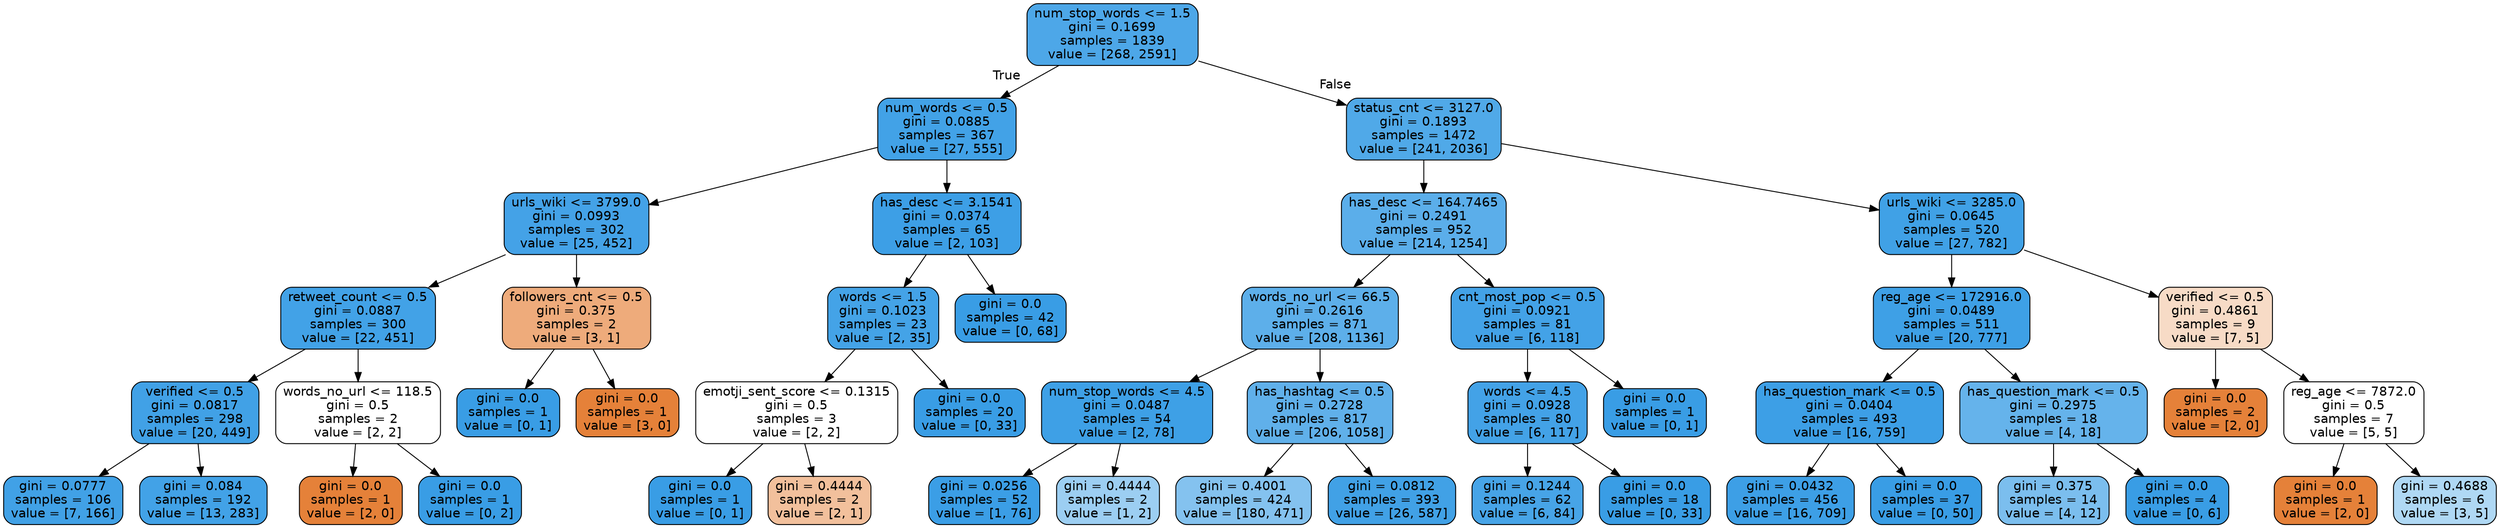 digraph Tree {
node [shape=box, style="filled, rounded", color="black", fontname=helvetica] ;
edge [fontname=helvetica] ;
0 [label="num_stop_words <= 1.5\ngini = 0.1699\nsamples = 1839\nvalue = [268, 2591]", fillcolor="#399de5e5"] ;
1 [label="num_words <= 0.5\ngini = 0.0885\nsamples = 367\nvalue = [27, 555]", fillcolor="#399de5f3"] ;
0 -> 1 [labeldistance=2.5, labelangle=45, headlabel="True"] ;
2 [label="urls_wiki <= 3799.0\ngini = 0.0993\nsamples = 302\nvalue = [25, 452]", fillcolor="#399de5f1"] ;
1 -> 2 ;
3 [label="retweet_count <= 0.5\ngini = 0.0887\nsamples = 300\nvalue = [22, 451]", fillcolor="#399de5f3"] ;
2 -> 3 ;
4 [label="verified <= 0.5\ngini = 0.0817\nsamples = 298\nvalue = [20, 449]", fillcolor="#399de5f4"] ;
3 -> 4 ;
5 [label="gini = 0.0777\nsamples = 106\nvalue = [7, 166]", fillcolor="#399de5f4"] ;
4 -> 5 ;
6 [label="gini = 0.084\nsamples = 192\nvalue = [13, 283]", fillcolor="#399de5f3"] ;
4 -> 6 ;
7 [label="words_no_url <= 118.5\ngini = 0.5\nsamples = 2\nvalue = [2, 2]", fillcolor="#e5813900"] ;
3 -> 7 ;
8 [label="gini = 0.0\nsamples = 1\nvalue = [2, 0]", fillcolor="#e58139ff"] ;
7 -> 8 ;
9 [label="gini = 0.0\nsamples = 1\nvalue = [0, 2]", fillcolor="#399de5ff"] ;
7 -> 9 ;
10 [label="followers_cnt <= 0.5\ngini = 0.375\nsamples = 2\nvalue = [3, 1]", fillcolor="#e58139aa"] ;
2 -> 10 ;
11 [label="gini = 0.0\nsamples = 1\nvalue = [0, 1]", fillcolor="#399de5ff"] ;
10 -> 11 ;
12 [label="gini = 0.0\nsamples = 1\nvalue = [3, 0]", fillcolor="#e58139ff"] ;
10 -> 12 ;
13 [label="has_desc <= 3.1541\ngini = 0.0374\nsamples = 65\nvalue = [2, 103]", fillcolor="#399de5fa"] ;
1 -> 13 ;
14 [label="words <= 1.5\ngini = 0.1023\nsamples = 23\nvalue = [2, 35]", fillcolor="#399de5f0"] ;
13 -> 14 ;
15 [label="emotji_sent_score <= 0.1315\ngini = 0.5\nsamples = 3\nvalue = [2, 2]", fillcolor="#e5813900"] ;
14 -> 15 ;
16 [label="gini = 0.0\nsamples = 1\nvalue = [0, 1]", fillcolor="#399de5ff"] ;
15 -> 16 ;
17 [label="gini = 0.4444\nsamples = 2\nvalue = [2, 1]", fillcolor="#e581397f"] ;
15 -> 17 ;
18 [label="gini = 0.0\nsamples = 20\nvalue = [0, 33]", fillcolor="#399de5ff"] ;
14 -> 18 ;
19 [label="gini = 0.0\nsamples = 42\nvalue = [0, 68]", fillcolor="#399de5ff"] ;
13 -> 19 ;
20 [label="status_cnt <= 3127.0\ngini = 0.1893\nsamples = 1472\nvalue = [241, 2036]", fillcolor="#399de5e1"] ;
0 -> 20 [labeldistance=2.5, labelangle=-45, headlabel="False"] ;
21 [label="has_desc <= 164.7465\ngini = 0.2491\nsamples = 952\nvalue = [214, 1254]", fillcolor="#399de5d3"] ;
20 -> 21 ;
22 [label="words_no_url <= 66.5\ngini = 0.2616\nsamples = 871\nvalue = [208, 1136]", fillcolor="#399de5d0"] ;
21 -> 22 ;
23 [label="num_stop_words <= 4.5\ngini = 0.0487\nsamples = 54\nvalue = [2, 78]", fillcolor="#399de5f8"] ;
22 -> 23 ;
24 [label="gini = 0.0256\nsamples = 52\nvalue = [1, 76]", fillcolor="#399de5fc"] ;
23 -> 24 ;
25 [label="gini = 0.4444\nsamples = 2\nvalue = [1, 2]", fillcolor="#399de57f"] ;
23 -> 25 ;
26 [label="has_hashtag <= 0.5\ngini = 0.2728\nsamples = 817\nvalue = [206, 1058]", fillcolor="#399de5cd"] ;
22 -> 26 ;
27 [label="gini = 0.4001\nsamples = 424\nvalue = [180, 471]", fillcolor="#399de59e"] ;
26 -> 27 ;
28 [label="gini = 0.0812\nsamples = 393\nvalue = [26, 587]", fillcolor="#399de5f4"] ;
26 -> 28 ;
29 [label="cnt_most_pop <= 0.5\ngini = 0.0921\nsamples = 81\nvalue = [6, 118]", fillcolor="#399de5f2"] ;
21 -> 29 ;
30 [label="words <= 4.5\ngini = 0.0928\nsamples = 80\nvalue = [6, 117]", fillcolor="#399de5f2"] ;
29 -> 30 ;
31 [label="gini = 0.1244\nsamples = 62\nvalue = [6, 84]", fillcolor="#399de5ed"] ;
30 -> 31 ;
32 [label="gini = 0.0\nsamples = 18\nvalue = [0, 33]", fillcolor="#399de5ff"] ;
30 -> 32 ;
33 [label="gini = 0.0\nsamples = 1\nvalue = [0, 1]", fillcolor="#399de5ff"] ;
29 -> 33 ;
34 [label="urls_wiki <= 3285.0\ngini = 0.0645\nsamples = 520\nvalue = [27, 782]", fillcolor="#399de5f6"] ;
20 -> 34 ;
35 [label="reg_age <= 172916.0\ngini = 0.0489\nsamples = 511\nvalue = [20, 777]", fillcolor="#399de5f8"] ;
34 -> 35 ;
36 [label="has_question_mark <= 0.5\ngini = 0.0404\nsamples = 493\nvalue = [16, 759]", fillcolor="#399de5fa"] ;
35 -> 36 ;
37 [label="gini = 0.0432\nsamples = 456\nvalue = [16, 709]", fillcolor="#399de5f9"] ;
36 -> 37 ;
38 [label="gini = 0.0\nsamples = 37\nvalue = [0, 50]", fillcolor="#399de5ff"] ;
36 -> 38 ;
39 [label="has_question_mark <= 0.5\ngini = 0.2975\nsamples = 18\nvalue = [4, 18]", fillcolor="#399de5c6"] ;
35 -> 39 ;
40 [label="gini = 0.375\nsamples = 14\nvalue = [4, 12]", fillcolor="#399de5aa"] ;
39 -> 40 ;
41 [label="gini = 0.0\nsamples = 4\nvalue = [0, 6]", fillcolor="#399de5ff"] ;
39 -> 41 ;
42 [label="verified <= 0.5\ngini = 0.4861\nsamples = 9\nvalue = [7, 5]", fillcolor="#e5813949"] ;
34 -> 42 ;
43 [label="gini = 0.0\nsamples = 2\nvalue = [2, 0]", fillcolor="#e58139ff"] ;
42 -> 43 ;
44 [label="reg_age <= 7872.0\ngini = 0.5\nsamples = 7\nvalue = [5, 5]", fillcolor="#e5813900"] ;
42 -> 44 ;
45 [label="gini = 0.0\nsamples = 1\nvalue = [2, 0]", fillcolor="#e58139ff"] ;
44 -> 45 ;
46 [label="gini = 0.4688\nsamples = 6\nvalue = [3, 5]", fillcolor="#399de566"] ;
44 -> 46 ;
}